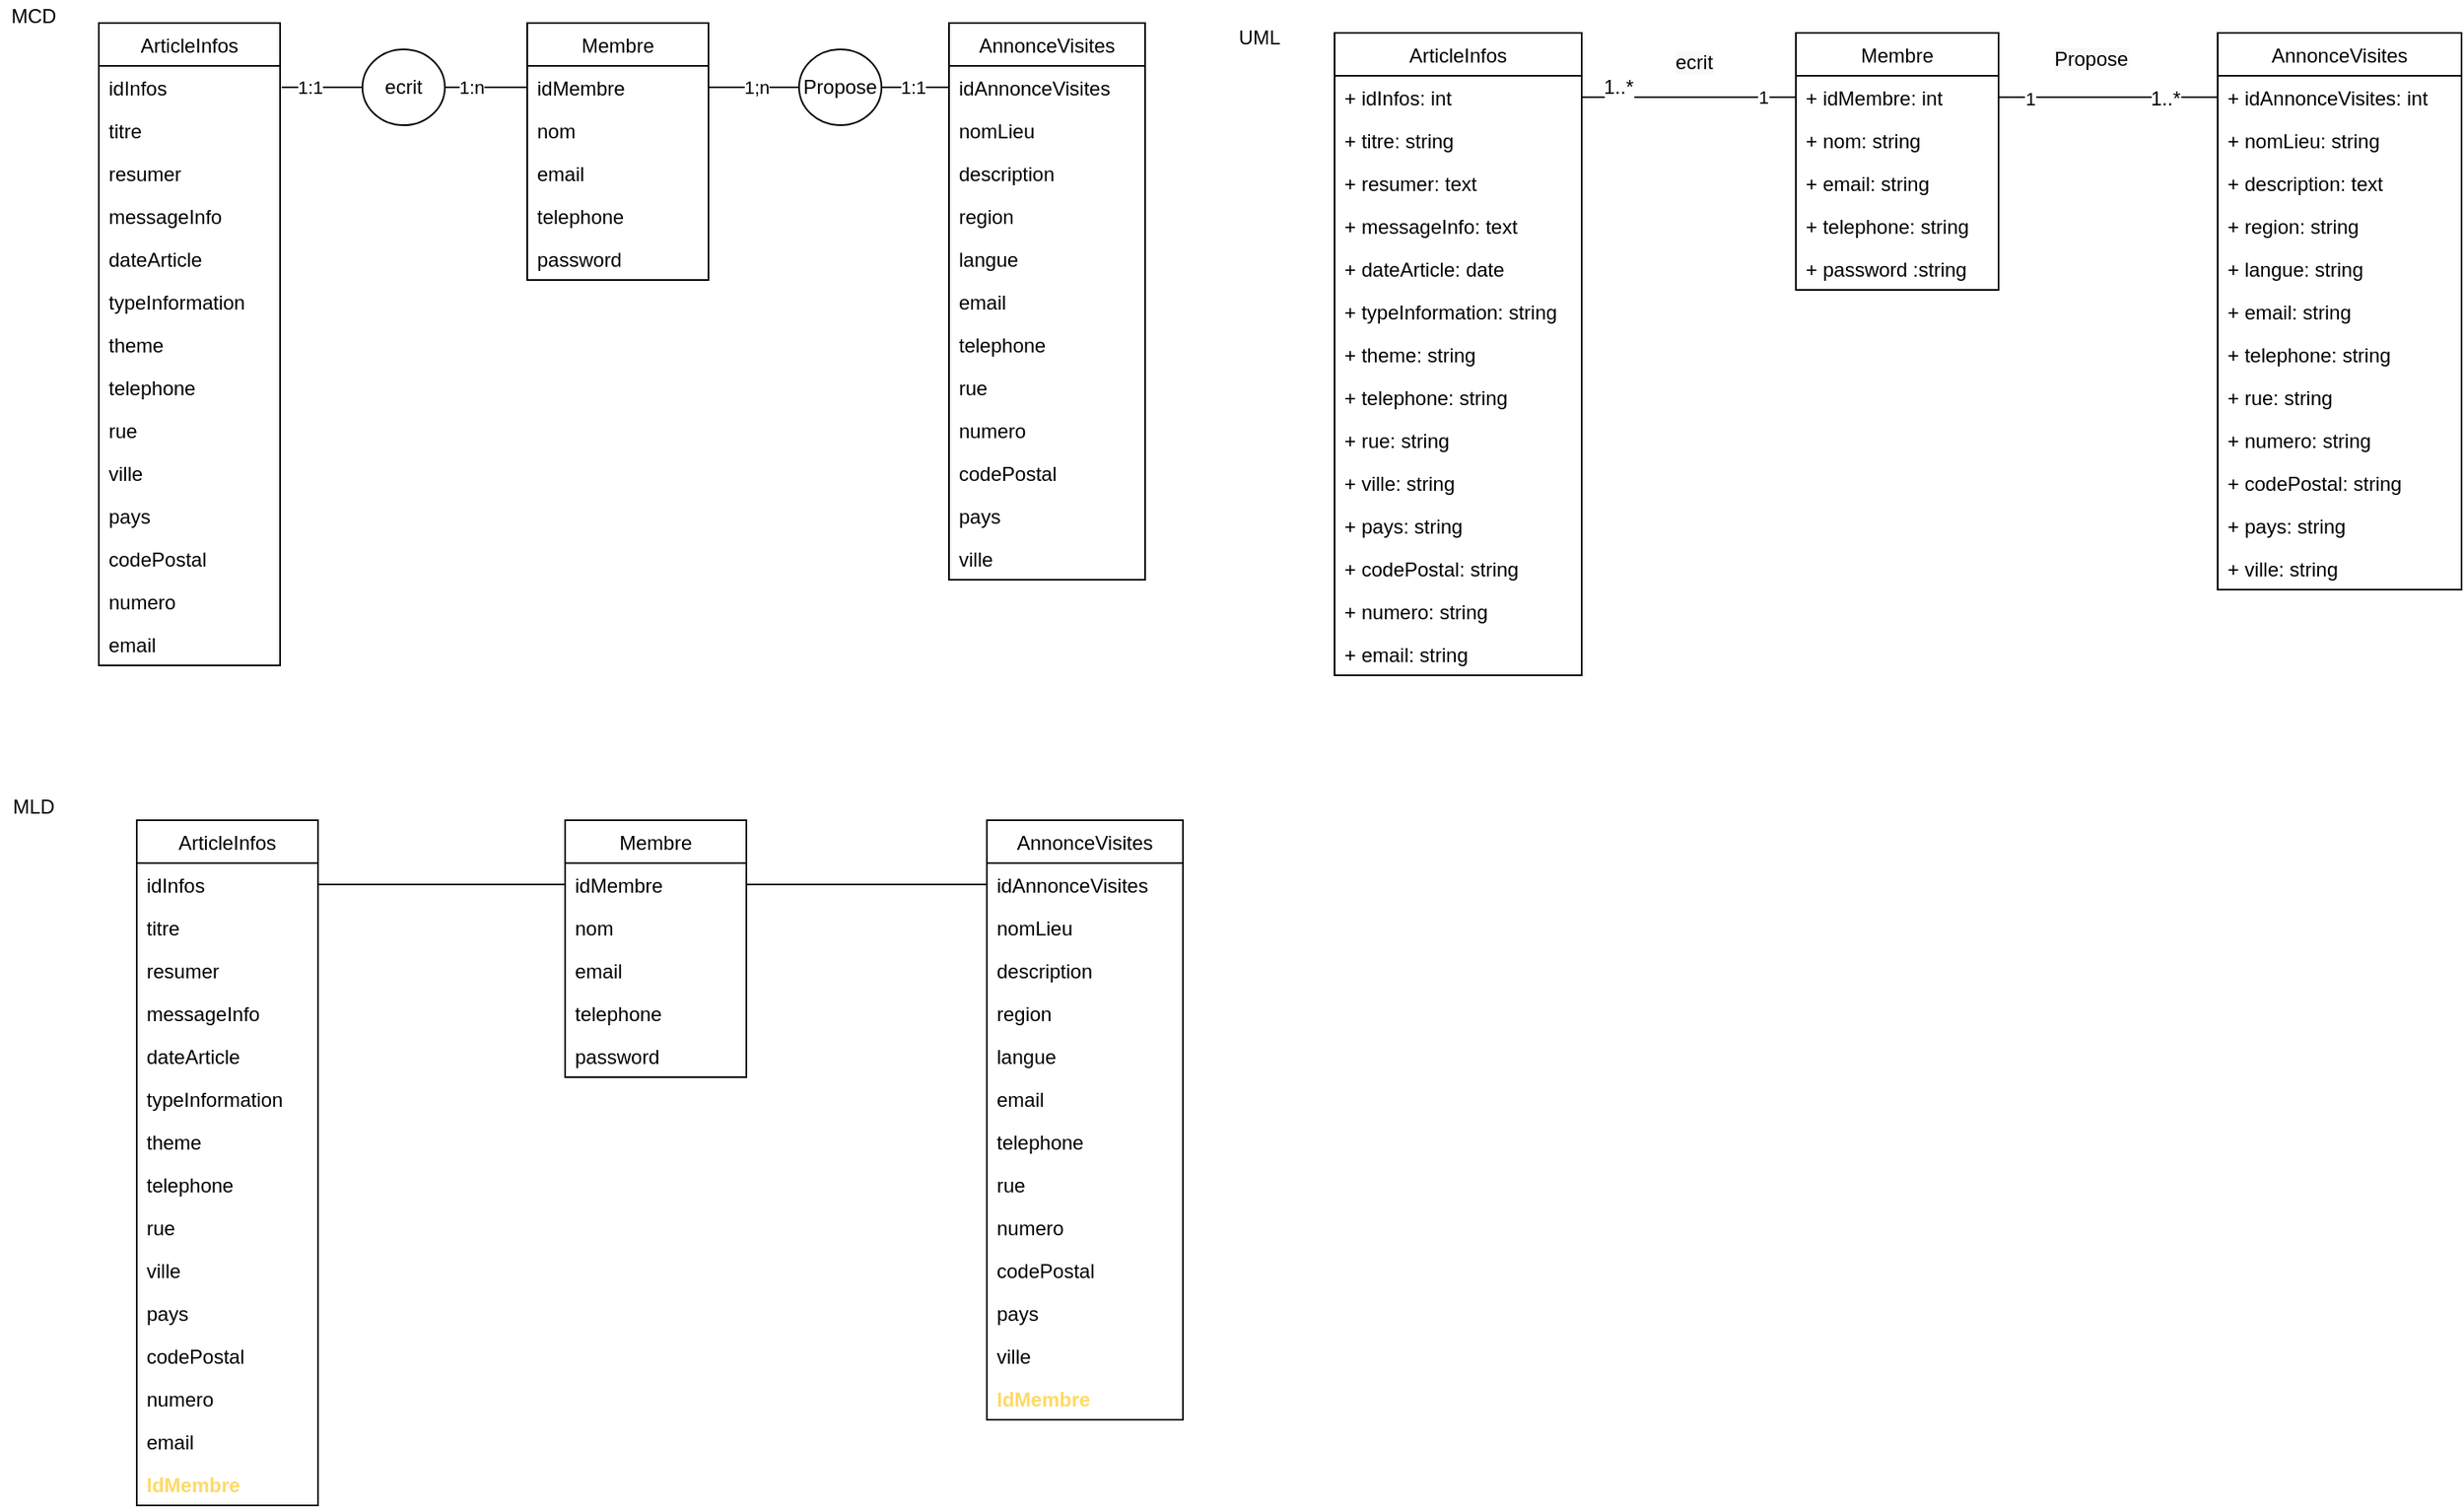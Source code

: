 <mxfile version="14.1.8" type="device"><diagram id="xvcOyk2g-yGnM3AWFc_P" name="Page-1"><mxGraphModel dx="1806" dy="2072" grid="1" gridSize="10" guides="1" tooltips="1" connect="1" arrows="1" fold="1" page="1" pageScale="1" pageWidth="827" pageHeight="1169" math="0" shadow="0"><root><mxCell id="0"/><mxCell id="1" parent="0"/><mxCell id="XRsnQFjQ1CBoP8a9U3UT-1" value="Membre" style="swimlane;fontStyle=0;childLayout=stackLayout;horizontal=1;startSize=26;fillColor=none;horizontalStack=0;resizeParent=1;resizeParentMax=0;resizeLast=0;collapsible=1;marginBottom=0;" parent="1" vertex="1"><mxGeometry x="820" y="-596" width="110" height="156" as="geometry"/></mxCell><mxCell id="XRsnQFjQ1CBoP8a9U3UT-2" value="idMembre" style="text;strokeColor=none;fillColor=none;align=left;verticalAlign=top;spacingLeft=4;spacingRight=4;overflow=hidden;rotatable=0;points=[[0,0.5],[1,0.5]];portConstraint=eastwest;" parent="XRsnQFjQ1CBoP8a9U3UT-1" vertex="1"><mxGeometry y="26" width="110" height="26" as="geometry"/></mxCell><mxCell id="XRsnQFjQ1CBoP8a9U3UT-3" value="nom" style="text;strokeColor=none;fillColor=none;align=left;verticalAlign=top;spacingLeft=4;spacingRight=4;overflow=hidden;rotatable=0;points=[[0,0.5],[1,0.5]];portConstraint=eastwest;" parent="XRsnQFjQ1CBoP8a9U3UT-1" vertex="1"><mxGeometry y="52" width="110" height="26" as="geometry"/></mxCell><mxCell id="XRsnQFjQ1CBoP8a9U3UT-4" value="email" style="text;strokeColor=none;fillColor=none;align=left;verticalAlign=top;spacingLeft=4;spacingRight=4;overflow=hidden;rotatable=0;points=[[0,0.5],[1,0.5]];portConstraint=eastwest;" parent="XRsnQFjQ1CBoP8a9U3UT-1" vertex="1"><mxGeometry y="78" width="110" height="26" as="geometry"/></mxCell><mxCell id="XRsnQFjQ1CBoP8a9U3UT-5" value="telephone" style="text;strokeColor=none;fillColor=none;align=left;verticalAlign=top;spacingLeft=4;spacingRight=4;overflow=hidden;rotatable=0;points=[[0,0.5],[1,0.5]];portConstraint=eastwest;" parent="XRsnQFjQ1CBoP8a9U3UT-1" vertex="1"><mxGeometry y="104" width="110" height="26" as="geometry"/></mxCell><mxCell id="xZJoYYwEVvqVAPImnxT9-1" value="password" style="text;strokeColor=none;fillColor=none;align=left;verticalAlign=top;spacingLeft=4;spacingRight=4;overflow=hidden;rotatable=0;points=[[0,0.5],[1,0.5]];portConstraint=eastwest;" vertex="1" parent="XRsnQFjQ1CBoP8a9U3UT-1"><mxGeometry y="130" width="110" height="26" as="geometry"/></mxCell><mxCell id="XRsnQFjQ1CBoP8a9U3UT-6" value="ArticleInfos" style="swimlane;fontStyle=0;childLayout=stackLayout;horizontal=1;startSize=26;fillColor=none;horizontalStack=0;resizeParent=1;resizeParentMax=0;resizeLast=0;collapsible=1;marginBottom=0;" parent="1" vertex="1"><mxGeometry x="560" y="-596" width="110" height="390" as="geometry"/></mxCell><mxCell id="XRsnQFjQ1CBoP8a9U3UT-7" value="idInfos" style="text;strokeColor=none;fillColor=none;align=left;verticalAlign=top;spacingLeft=4;spacingRight=4;overflow=hidden;rotatable=0;points=[[0,0.5],[1,0.5]];portConstraint=eastwest;" parent="XRsnQFjQ1CBoP8a9U3UT-6" vertex="1"><mxGeometry y="26" width="110" height="26" as="geometry"/></mxCell><mxCell id="XRsnQFjQ1CBoP8a9U3UT-8" value="titre" style="text;strokeColor=none;fillColor=none;align=left;verticalAlign=top;spacingLeft=4;spacingRight=4;overflow=hidden;rotatable=0;points=[[0,0.5],[1,0.5]];portConstraint=eastwest;" parent="XRsnQFjQ1CBoP8a9U3UT-6" vertex="1"><mxGeometry y="52" width="110" height="26" as="geometry"/></mxCell><mxCell id="XRsnQFjQ1CBoP8a9U3UT-9" value="resumer" style="text;strokeColor=none;fillColor=none;align=left;verticalAlign=top;spacingLeft=4;spacingRight=4;overflow=hidden;rotatable=0;points=[[0,0.5],[1,0.5]];portConstraint=eastwest;" parent="XRsnQFjQ1CBoP8a9U3UT-6" vertex="1"><mxGeometry y="78" width="110" height="26" as="geometry"/></mxCell><mxCell id="XRsnQFjQ1CBoP8a9U3UT-10" value="messageInfo" style="text;strokeColor=none;fillColor=none;align=left;verticalAlign=top;spacingLeft=4;spacingRight=4;overflow=hidden;rotatable=0;points=[[0,0.5],[1,0.5]];portConstraint=eastwest;" parent="XRsnQFjQ1CBoP8a9U3UT-6" vertex="1"><mxGeometry y="104" width="110" height="26" as="geometry"/></mxCell><mxCell id="XRsnQFjQ1CBoP8a9U3UT-11" value="dateArticle" style="text;strokeColor=none;fillColor=none;align=left;verticalAlign=top;spacingLeft=4;spacingRight=4;overflow=hidden;rotatable=0;points=[[0,0.5],[1,0.5]];portConstraint=eastwest;" parent="XRsnQFjQ1CBoP8a9U3UT-6" vertex="1"><mxGeometry y="130" width="110" height="26" as="geometry"/></mxCell><mxCell id="XRsnQFjQ1CBoP8a9U3UT-12" value="typeInformation" style="text;strokeColor=none;fillColor=none;align=left;verticalAlign=top;spacingLeft=4;spacingRight=4;overflow=hidden;rotatable=0;points=[[0,0.5],[1,0.5]];portConstraint=eastwest;" parent="XRsnQFjQ1CBoP8a9U3UT-6" vertex="1"><mxGeometry y="156" width="110" height="26" as="geometry"/></mxCell><mxCell id="XRsnQFjQ1CBoP8a9U3UT-13" value="theme&#10;" style="text;strokeColor=none;fillColor=none;align=left;verticalAlign=top;spacingLeft=4;spacingRight=4;overflow=hidden;rotatable=0;points=[[0,0.5],[1,0.5]];portConstraint=eastwest;" parent="XRsnQFjQ1CBoP8a9U3UT-6" vertex="1"><mxGeometry y="182" width="110" height="26" as="geometry"/></mxCell><mxCell id="XRsnQFjQ1CBoP8a9U3UT-14" value="telephone" style="text;strokeColor=none;fillColor=none;align=left;verticalAlign=top;spacingLeft=4;spacingRight=4;overflow=hidden;rotatable=0;points=[[0,0.5],[1,0.5]];portConstraint=eastwest;" parent="XRsnQFjQ1CBoP8a9U3UT-6" vertex="1"><mxGeometry y="208" width="110" height="26" as="geometry"/></mxCell><mxCell id="XRsnQFjQ1CBoP8a9U3UT-15" value="rue" style="text;strokeColor=none;fillColor=none;align=left;verticalAlign=top;spacingLeft=4;spacingRight=4;overflow=hidden;rotatable=0;points=[[0,0.5],[1,0.5]];portConstraint=eastwest;" parent="XRsnQFjQ1CBoP8a9U3UT-6" vertex="1"><mxGeometry y="234" width="110" height="26" as="geometry"/></mxCell><mxCell id="XRsnQFjQ1CBoP8a9U3UT-16" value="ville" style="text;strokeColor=none;fillColor=none;align=left;verticalAlign=top;spacingLeft=4;spacingRight=4;overflow=hidden;rotatable=0;points=[[0,0.5],[1,0.5]];portConstraint=eastwest;" parent="XRsnQFjQ1CBoP8a9U3UT-6" vertex="1"><mxGeometry y="260" width="110" height="26" as="geometry"/></mxCell><mxCell id="XRsnQFjQ1CBoP8a9U3UT-17" value="pays" style="text;strokeColor=none;fillColor=none;align=left;verticalAlign=top;spacingLeft=4;spacingRight=4;overflow=hidden;rotatable=0;points=[[0,0.5],[1,0.5]];portConstraint=eastwest;" parent="XRsnQFjQ1CBoP8a9U3UT-6" vertex="1"><mxGeometry y="286" width="110" height="26" as="geometry"/></mxCell><mxCell id="XRsnQFjQ1CBoP8a9U3UT-18" value="codePostal" style="text;strokeColor=none;fillColor=none;align=left;verticalAlign=top;spacingLeft=4;spacingRight=4;overflow=hidden;rotatable=0;points=[[0,0.5],[1,0.5]];portConstraint=eastwest;" parent="XRsnQFjQ1CBoP8a9U3UT-6" vertex="1"><mxGeometry y="312" width="110" height="26" as="geometry"/></mxCell><mxCell id="XRsnQFjQ1CBoP8a9U3UT-19" value="numero" style="text;strokeColor=none;fillColor=none;align=left;verticalAlign=top;spacingLeft=4;spacingRight=4;overflow=hidden;rotatable=0;points=[[0,0.5],[1,0.5]];portConstraint=eastwest;" parent="XRsnQFjQ1CBoP8a9U3UT-6" vertex="1"><mxGeometry y="338" width="110" height="26" as="geometry"/></mxCell><mxCell id="XRsnQFjQ1CBoP8a9U3UT-20" value="email" style="text;strokeColor=none;fillColor=none;align=left;verticalAlign=top;spacingLeft=4;spacingRight=4;overflow=hidden;rotatable=0;points=[[0,0.5],[1,0.5]];portConstraint=eastwest;" parent="XRsnQFjQ1CBoP8a9U3UT-6" vertex="1"><mxGeometry y="364" width="110" height="26" as="geometry"/></mxCell><mxCell id="XRsnQFjQ1CBoP8a9U3UT-21" style="edgeStyle=orthogonalEdgeStyle;rounded=0;orthogonalLoop=1;jettySize=auto;html=1;exitX=0;exitY=0.5;exitDx=0;exitDy=0;endArrow=none;endFill=0;" parent="1" edge="1"><mxGeometry relative="1" as="geometry"><mxPoint x="721.0" y="-557" as="sourcePoint"/><mxPoint x="671" y="-557" as="targetPoint"/></mxGeometry></mxCell><mxCell id="XRsnQFjQ1CBoP8a9U3UT-22" value="1:1" style="edgeLabel;html=1;align=center;verticalAlign=middle;resizable=0;points=[];" parent="XRsnQFjQ1CBoP8a9U3UT-21" vertex="1" connectable="0"><mxGeometry x="0.32" relative="1" as="geometry"><mxPoint as="offset"/></mxGeometry></mxCell><mxCell id="XRsnQFjQ1CBoP8a9U3UT-23" value="ecrit" style="ellipse;whiteSpace=wrap;html=1;" parent="1" vertex="1"><mxGeometry x="720" y="-580" width="50" height="46" as="geometry"/></mxCell><mxCell id="XRsnQFjQ1CBoP8a9U3UT-24" style="edgeStyle=orthogonalEdgeStyle;rounded=0;orthogonalLoop=1;jettySize=auto;html=1;entryX=1;entryY=0.5;entryDx=0;entryDy=0;endArrow=none;endFill=0;" parent="1" source="XRsnQFjQ1CBoP8a9U3UT-2" target="XRsnQFjQ1CBoP8a9U3UT-23" edge="1"><mxGeometry relative="1" as="geometry"/></mxCell><mxCell id="XRsnQFjQ1CBoP8a9U3UT-25" value="1:n" style="edgeLabel;html=1;align=center;verticalAlign=middle;resizable=0;points=[];" parent="XRsnQFjQ1CBoP8a9U3UT-24" vertex="1" connectable="0"><mxGeometry x="-0.362" relative="1" as="geometry"><mxPoint x="-18" as="offset"/></mxGeometry></mxCell><mxCell id="XRsnQFjQ1CBoP8a9U3UT-26" value="AnnonceVisites" style="swimlane;fontStyle=0;childLayout=stackLayout;horizontal=1;startSize=26;fillColor=none;horizontalStack=0;resizeParent=1;resizeParentMax=0;resizeLast=0;collapsible=1;marginBottom=0;" parent="1" vertex="1"><mxGeometry x="1076" y="-596" width="119" height="338" as="geometry"/></mxCell><mxCell id="XRsnQFjQ1CBoP8a9U3UT-27" value="idAnnonceVisites" style="text;strokeColor=none;fillColor=none;align=left;verticalAlign=top;spacingLeft=4;spacingRight=4;overflow=hidden;rotatable=0;points=[[0,0.5],[1,0.5]];portConstraint=eastwest;" parent="XRsnQFjQ1CBoP8a9U3UT-26" vertex="1"><mxGeometry y="26" width="119" height="26" as="geometry"/></mxCell><mxCell id="XRsnQFjQ1CBoP8a9U3UT-28" value="nomLieu" style="text;strokeColor=none;fillColor=none;align=left;verticalAlign=top;spacingLeft=4;spacingRight=4;overflow=hidden;rotatable=0;points=[[0,0.5],[1,0.5]];portConstraint=eastwest;" parent="XRsnQFjQ1CBoP8a9U3UT-26" vertex="1"><mxGeometry y="52" width="119" height="26" as="geometry"/></mxCell><mxCell id="XRsnQFjQ1CBoP8a9U3UT-122" value="description" style="text;strokeColor=none;fillColor=none;align=left;verticalAlign=top;spacingLeft=4;spacingRight=4;overflow=hidden;rotatable=0;points=[[0,0.5],[1,0.5]];portConstraint=eastwest;" parent="XRsnQFjQ1CBoP8a9U3UT-26" vertex="1"><mxGeometry y="78" width="119" height="26" as="geometry"/></mxCell><mxCell id="XRsnQFjQ1CBoP8a9U3UT-29" value="region" style="text;strokeColor=none;fillColor=none;align=left;verticalAlign=top;spacingLeft=4;spacingRight=4;overflow=hidden;rotatable=0;points=[[0,0.5],[1,0.5]];portConstraint=eastwest;" parent="XRsnQFjQ1CBoP8a9U3UT-26" vertex="1"><mxGeometry y="104" width="119" height="26" as="geometry"/></mxCell><mxCell id="XRsnQFjQ1CBoP8a9U3UT-30" value="langue" style="text;strokeColor=none;fillColor=none;align=left;verticalAlign=top;spacingLeft=4;spacingRight=4;overflow=hidden;rotatable=0;points=[[0,0.5],[1,0.5]];portConstraint=eastwest;" parent="XRsnQFjQ1CBoP8a9U3UT-26" vertex="1"><mxGeometry y="130" width="119" height="26" as="geometry"/></mxCell><mxCell id="XRsnQFjQ1CBoP8a9U3UT-31" value="email" style="text;strokeColor=none;fillColor=none;align=left;verticalAlign=top;spacingLeft=4;spacingRight=4;overflow=hidden;rotatable=0;points=[[0,0.5],[1,0.5]];portConstraint=eastwest;" parent="XRsnQFjQ1CBoP8a9U3UT-26" vertex="1"><mxGeometry y="156" width="119" height="26" as="geometry"/></mxCell><mxCell id="XRsnQFjQ1CBoP8a9U3UT-32" value="telephone" style="text;strokeColor=none;fillColor=none;align=left;verticalAlign=top;spacingLeft=4;spacingRight=4;overflow=hidden;rotatable=0;points=[[0,0.5],[1,0.5]];portConstraint=eastwest;" parent="XRsnQFjQ1CBoP8a9U3UT-26" vertex="1"><mxGeometry y="182" width="119" height="26" as="geometry"/></mxCell><mxCell id="XRsnQFjQ1CBoP8a9U3UT-33" value="rue" style="text;strokeColor=none;fillColor=none;align=left;verticalAlign=top;spacingLeft=4;spacingRight=4;overflow=hidden;rotatable=0;points=[[0,0.5],[1,0.5]];portConstraint=eastwest;" parent="XRsnQFjQ1CBoP8a9U3UT-26" vertex="1"><mxGeometry y="208" width="119" height="26" as="geometry"/></mxCell><mxCell id="XRsnQFjQ1CBoP8a9U3UT-34" value="numero" style="text;strokeColor=none;fillColor=none;align=left;verticalAlign=top;spacingLeft=4;spacingRight=4;overflow=hidden;rotatable=0;points=[[0,0.5],[1,0.5]];portConstraint=eastwest;" parent="XRsnQFjQ1CBoP8a9U3UT-26" vertex="1"><mxGeometry y="234" width="119" height="26" as="geometry"/></mxCell><mxCell id="XRsnQFjQ1CBoP8a9U3UT-35" value="codePostal" style="text;strokeColor=none;fillColor=none;align=left;verticalAlign=top;spacingLeft=4;spacingRight=4;overflow=hidden;rotatable=0;points=[[0,0.5],[1,0.5]];portConstraint=eastwest;" parent="XRsnQFjQ1CBoP8a9U3UT-26" vertex="1"><mxGeometry y="260" width="119" height="26" as="geometry"/></mxCell><mxCell id="XRsnQFjQ1CBoP8a9U3UT-36" value="pays" style="text;strokeColor=none;fillColor=none;align=left;verticalAlign=top;spacingLeft=4;spacingRight=4;overflow=hidden;rotatable=0;points=[[0,0.5],[1,0.5]];portConstraint=eastwest;" parent="XRsnQFjQ1CBoP8a9U3UT-26" vertex="1"><mxGeometry y="286" width="119" height="26" as="geometry"/></mxCell><mxCell id="XRsnQFjQ1CBoP8a9U3UT-37" value="ville" style="text;strokeColor=none;fillColor=none;align=left;verticalAlign=top;spacingLeft=4;spacingRight=4;overflow=hidden;rotatable=0;points=[[0,0.5],[1,0.5]];portConstraint=eastwest;" parent="XRsnQFjQ1CBoP8a9U3UT-26" vertex="1"><mxGeometry y="312" width="119" height="26" as="geometry"/></mxCell><mxCell id="XRsnQFjQ1CBoP8a9U3UT-38" style="edgeStyle=orthogonalEdgeStyle;rounded=0;orthogonalLoop=1;jettySize=auto;html=1;exitX=1;exitY=0.5;exitDx=0;exitDy=0;endArrow=none;endFill=0;entryX=0;entryY=0.5;entryDx=0;entryDy=0;" parent="1" source="XRsnQFjQ1CBoP8a9U3UT-42" target="XRsnQFjQ1CBoP8a9U3UT-27" edge="1"><mxGeometry relative="1" as="geometry"><mxPoint x="1079.0" y="-557" as="sourcePoint"/><mxPoint x="1143" y="-557" as="targetPoint"/></mxGeometry></mxCell><mxCell id="XRsnQFjQ1CBoP8a9U3UT-39" value="1:1" style="edgeLabel;html=1;align=center;verticalAlign=middle;resizable=0;points=[];" parent="XRsnQFjQ1CBoP8a9U3UT-38" vertex="1" connectable="0"><mxGeometry x="0.32" relative="1" as="geometry"><mxPoint x="-8" as="offset"/></mxGeometry></mxCell><mxCell id="XRsnQFjQ1CBoP8a9U3UT-40" style="edgeStyle=orthogonalEdgeStyle;rounded=0;orthogonalLoop=1;jettySize=auto;html=1;entryX=1;entryY=0.5;entryDx=0;entryDy=0;endArrow=none;endFill=0;" parent="1" source="XRsnQFjQ1CBoP8a9U3UT-42" target="XRsnQFjQ1CBoP8a9U3UT-2" edge="1"><mxGeometry relative="1" as="geometry"/></mxCell><mxCell id="XRsnQFjQ1CBoP8a9U3UT-41" value="1;n" style="edgeLabel;html=1;align=center;verticalAlign=middle;resizable=0;points=[];" parent="XRsnQFjQ1CBoP8a9U3UT-40" vertex="1" connectable="0"><mxGeometry x="0.616" relative="1" as="geometry"><mxPoint x="18" as="offset"/></mxGeometry></mxCell><mxCell id="XRsnQFjQ1CBoP8a9U3UT-42" value="Propose" style="ellipse;whiteSpace=wrap;html=1;" parent="1" vertex="1"><mxGeometry x="985" y="-580" width="50" height="46" as="geometry"/></mxCell><mxCell id="XRsnQFjQ1CBoP8a9U3UT-43" value="MCD" style="text;html=1;align=center;verticalAlign=middle;resizable=0;points=[];autosize=1;" parent="1" vertex="1"><mxGeometry x="500" y="-610" width="40" height="20" as="geometry"/></mxCell><mxCell id="XRsnQFjQ1CBoP8a9U3UT-44" value="MLD" style="text;html=1;align=center;verticalAlign=middle;resizable=0;points=[];autosize=1;" parent="1" vertex="1"><mxGeometry x="500" y="-130" width="40" height="20" as="geometry"/></mxCell><mxCell id="XRsnQFjQ1CBoP8a9U3UT-45" value="UML" style="text;html=1;align=center;verticalAlign=middle;resizable=0;points=[];autosize=1;" parent="1" vertex="1"><mxGeometry x="1244" y="-597" width="40" height="20" as="geometry"/></mxCell><mxCell id="XRsnQFjQ1CBoP8a9U3UT-46" value="Membre" style="swimlane;fontStyle=0;childLayout=stackLayout;horizontal=1;startSize=26;fillColor=none;horizontalStack=0;resizeParent=1;resizeParentMax=0;resizeLast=0;collapsible=1;marginBottom=0;" parent="1" vertex="1"><mxGeometry x="1590" y="-590" width="123" height="156" as="geometry"/></mxCell><mxCell id="XRsnQFjQ1CBoP8a9U3UT-47" value="+ idMembre: int" style="text;strokeColor=none;fillColor=none;align=left;verticalAlign=top;spacingLeft=4;spacingRight=4;overflow=hidden;rotatable=0;points=[[0,0.5],[1,0.5]];portConstraint=eastwest;" parent="XRsnQFjQ1CBoP8a9U3UT-46" vertex="1"><mxGeometry y="26" width="123" height="26" as="geometry"/></mxCell><mxCell id="XRsnQFjQ1CBoP8a9U3UT-48" value="+ nom: string" style="text;strokeColor=none;fillColor=none;align=left;verticalAlign=top;spacingLeft=4;spacingRight=4;overflow=hidden;rotatable=0;points=[[0,0.5],[1,0.5]];portConstraint=eastwest;" parent="XRsnQFjQ1CBoP8a9U3UT-46" vertex="1"><mxGeometry y="52" width="123" height="26" as="geometry"/></mxCell><mxCell id="XRsnQFjQ1CBoP8a9U3UT-49" value="+ email: string" style="text;strokeColor=none;fillColor=none;align=left;verticalAlign=top;spacingLeft=4;spacingRight=4;overflow=hidden;rotatable=0;points=[[0,0.5],[1,0.5]];portConstraint=eastwest;" parent="XRsnQFjQ1CBoP8a9U3UT-46" vertex="1"><mxGeometry y="78" width="123" height="26" as="geometry"/></mxCell><mxCell id="XRsnQFjQ1CBoP8a9U3UT-50" value="+ telephone: string&#10;" style="text;strokeColor=none;fillColor=none;align=left;verticalAlign=top;spacingLeft=4;spacingRight=4;overflow=hidden;rotatable=0;points=[[0,0.5],[1,0.5]];portConstraint=eastwest;" parent="XRsnQFjQ1CBoP8a9U3UT-46" vertex="1"><mxGeometry y="104" width="123" height="26" as="geometry"/></mxCell><mxCell id="xZJoYYwEVvqVAPImnxT9-3" value="+ password :string" style="text;strokeColor=none;fillColor=none;align=left;verticalAlign=top;spacingLeft=4;spacingRight=4;overflow=hidden;rotatable=0;points=[[0,0.5],[1,0.5]];portConstraint=eastwest;" vertex="1" parent="XRsnQFjQ1CBoP8a9U3UT-46"><mxGeometry y="130" width="123" height="26" as="geometry"/></mxCell><mxCell id="XRsnQFjQ1CBoP8a9U3UT-51" style="edgeStyle=orthogonalEdgeStyle;rounded=0;orthogonalLoop=1;jettySize=auto;html=1;exitX=0;exitY=0.5;exitDx=0;exitDy=0;endArrow=none;endFill=0;entryX=1;entryY=0.5;entryDx=0;entryDy=0;" parent="1" source="XRsnQFjQ1CBoP8a9U3UT-47" target="XRsnQFjQ1CBoP8a9U3UT-72" edge="1"><mxGeometry relative="1" as="geometry"><mxPoint x="1491.0" y="-551" as="sourcePoint"/><mxPoint x="1441" y="-551" as="targetPoint"/></mxGeometry></mxCell><mxCell id="XRsnQFjQ1CBoP8a9U3UT-52" value="AnnonceVisites" style="swimlane;fontStyle=0;childLayout=stackLayout;horizontal=1;startSize=26;fillColor=none;horizontalStack=0;resizeParent=1;resizeParentMax=0;resizeLast=0;collapsible=1;marginBottom=0;" parent="1" vertex="1"><mxGeometry x="1846" y="-590" width="148" height="338" as="geometry"/></mxCell><mxCell id="XRsnQFjQ1CBoP8a9U3UT-53" value="+ idAnnonceVisites: int" style="text;strokeColor=none;fillColor=none;align=left;verticalAlign=top;spacingLeft=4;spacingRight=4;overflow=hidden;rotatable=0;points=[[0,0.5],[1,0.5]];portConstraint=eastwest;" parent="XRsnQFjQ1CBoP8a9U3UT-52" vertex="1"><mxGeometry y="26" width="148" height="26" as="geometry"/></mxCell><mxCell id="XRsnQFjQ1CBoP8a9U3UT-54" value="+ nomLieu: string" style="text;strokeColor=none;fillColor=none;align=left;verticalAlign=top;spacingLeft=4;spacingRight=4;overflow=hidden;rotatable=0;points=[[0,0.5],[1,0.5]];portConstraint=eastwest;" parent="XRsnQFjQ1CBoP8a9U3UT-52" vertex="1"><mxGeometry y="52" width="148" height="26" as="geometry"/></mxCell><mxCell id="XRsnQFjQ1CBoP8a9U3UT-124" value="+ description: text" style="text;strokeColor=none;fillColor=none;align=left;verticalAlign=top;spacingLeft=4;spacingRight=4;overflow=hidden;rotatable=0;points=[[0,0.5],[1,0.5]];portConstraint=eastwest;" parent="XRsnQFjQ1CBoP8a9U3UT-52" vertex="1"><mxGeometry y="78" width="148" height="26" as="geometry"/></mxCell><mxCell id="XRsnQFjQ1CBoP8a9U3UT-55" value="+ region: string" style="text;strokeColor=none;fillColor=none;align=left;verticalAlign=top;spacingLeft=4;spacingRight=4;overflow=hidden;rotatable=0;points=[[0,0.5],[1,0.5]];portConstraint=eastwest;" parent="XRsnQFjQ1CBoP8a9U3UT-52" vertex="1"><mxGeometry y="104" width="148" height="26" as="geometry"/></mxCell><mxCell id="XRsnQFjQ1CBoP8a9U3UT-56" value="+ langue: string" style="text;strokeColor=none;fillColor=none;align=left;verticalAlign=top;spacingLeft=4;spacingRight=4;overflow=hidden;rotatable=0;points=[[0,0.5],[1,0.5]];portConstraint=eastwest;" parent="XRsnQFjQ1CBoP8a9U3UT-52" vertex="1"><mxGeometry y="130" width="148" height="26" as="geometry"/></mxCell><mxCell id="XRsnQFjQ1CBoP8a9U3UT-57" value="+ email: string" style="text;strokeColor=none;fillColor=none;align=left;verticalAlign=top;spacingLeft=4;spacingRight=4;overflow=hidden;rotatable=0;points=[[0,0.5],[1,0.5]];portConstraint=eastwest;" parent="XRsnQFjQ1CBoP8a9U3UT-52" vertex="1"><mxGeometry y="156" width="148" height="26" as="geometry"/></mxCell><mxCell id="XRsnQFjQ1CBoP8a9U3UT-58" value="+ telephone: string" style="text;strokeColor=none;fillColor=none;align=left;verticalAlign=top;spacingLeft=4;spacingRight=4;overflow=hidden;rotatable=0;points=[[0,0.5],[1,0.5]];portConstraint=eastwest;" parent="XRsnQFjQ1CBoP8a9U3UT-52" vertex="1"><mxGeometry y="182" width="148" height="26" as="geometry"/></mxCell><mxCell id="XRsnQFjQ1CBoP8a9U3UT-59" value="+ rue: string" style="text;strokeColor=none;fillColor=none;align=left;verticalAlign=top;spacingLeft=4;spacingRight=4;overflow=hidden;rotatable=0;points=[[0,0.5],[1,0.5]];portConstraint=eastwest;" parent="XRsnQFjQ1CBoP8a9U3UT-52" vertex="1"><mxGeometry y="208" width="148" height="26" as="geometry"/></mxCell><mxCell id="XRsnQFjQ1CBoP8a9U3UT-60" value="+ numero: string" style="text;strokeColor=none;fillColor=none;align=left;verticalAlign=top;spacingLeft=4;spacingRight=4;overflow=hidden;rotatable=0;points=[[0,0.5],[1,0.5]];portConstraint=eastwest;" parent="XRsnQFjQ1CBoP8a9U3UT-52" vertex="1"><mxGeometry y="234" width="148" height="26" as="geometry"/></mxCell><mxCell id="XRsnQFjQ1CBoP8a9U3UT-61" value="+ codePostal: string" style="text;strokeColor=none;fillColor=none;align=left;verticalAlign=top;spacingLeft=4;spacingRight=4;overflow=hidden;rotatable=0;points=[[0,0.5],[1,0.5]];portConstraint=eastwest;" parent="XRsnQFjQ1CBoP8a9U3UT-52" vertex="1"><mxGeometry y="260" width="148" height="26" as="geometry"/></mxCell><mxCell id="XRsnQFjQ1CBoP8a9U3UT-62" value="+ pays: string" style="text;strokeColor=none;fillColor=none;align=left;verticalAlign=top;spacingLeft=4;spacingRight=4;overflow=hidden;rotatable=0;points=[[0,0.5],[1,0.5]];portConstraint=eastwest;" parent="XRsnQFjQ1CBoP8a9U3UT-52" vertex="1"><mxGeometry y="286" width="148" height="26" as="geometry"/></mxCell><mxCell id="XRsnQFjQ1CBoP8a9U3UT-63" value="+ ville: string" style="text;strokeColor=none;fillColor=none;align=left;verticalAlign=top;spacingLeft=4;spacingRight=4;overflow=hidden;rotatable=0;points=[[0,0.5],[1,0.5]];portConstraint=eastwest;" parent="XRsnQFjQ1CBoP8a9U3UT-52" vertex="1"><mxGeometry y="312" width="148" height="26" as="geometry"/></mxCell><mxCell id="XRsnQFjQ1CBoP8a9U3UT-64" value="&lt;span style=&quot;font-size: 12px&quot;&gt;1..*&lt;/span&gt;" style="edgeLabel;html=1;align=center;verticalAlign=middle;resizable=0;points=[];" parent="1" vertex="1" connectable="0"><mxGeometry x="1461.998" y="-551" as="geometry"><mxPoint x="20" y="-6" as="offset"/></mxGeometry></mxCell><mxCell id="XRsnQFjQ1CBoP8a9U3UT-65" value="1" style="edgeLabel;html=1;align=center;verticalAlign=middle;resizable=0;points=[];" parent="1" vertex="1" connectable="0"><mxGeometry x="1570.001" y="-551" as="geometry"/></mxCell><mxCell id="XRsnQFjQ1CBoP8a9U3UT-66" value="&lt;span style=&quot;color: rgb(0, 0, 0); font-family: helvetica; font-size: 12px; font-style: normal; font-weight: 400; letter-spacing: normal; text-align: center; text-indent: 0px; text-transform: none; word-spacing: 0px; background-color: rgb(248, 249, 250); display: inline; float: none;&quot;&gt;ecrit&lt;/span&gt;" style="text;whiteSpace=wrap;html=1;" parent="1" vertex="1"><mxGeometry x="1515" y="-586" width="30" height="30" as="geometry"/></mxCell><mxCell id="XRsnQFjQ1CBoP8a9U3UT-67" style="edgeStyle=orthogonalEdgeStyle;rounded=0;orthogonalLoop=1;jettySize=auto;html=1;exitX=1;exitY=0.5;exitDx=0;exitDy=0;entryX=0;entryY=0.5;entryDx=0;entryDy=0;endArrow=none;endFill=0;" parent="1" source="XRsnQFjQ1CBoP8a9U3UT-47" target="XRsnQFjQ1CBoP8a9U3UT-53" edge="1"><mxGeometry relative="1" as="geometry"><mxPoint x="1720" y="-544" as="sourcePoint"/><mxPoint x="1818" y="-544" as="targetPoint"/></mxGeometry></mxCell><mxCell id="XRsnQFjQ1CBoP8a9U3UT-68" value="1" style="edgeLabel;html=1;align=center;verticalAlign=middle;resizable=0;points=[];" parent="XRsnQFjQ1CBoP8a9U3UT-67" vertex="1" connectable="0"><mxGeometry x="-0.721" y="-1" relative="1" as="geometry"><mxPoint as="offset"/></mxGeometry></mxCell><mxCell id="XRsnQFjQ1CBoP8a9U3UT-69" value="&lt;span style=&quot;font-size: 12px&quot;&gt;1..*&lt;/span&gt;" style="edgeLabel;html=1;align=center;verticalAlign=middle;resizable=0;points=[];" parent="XRsnQFjQ1CBoP8a9U3UT-67" vertex="1" connectable="0"><mxGeometry x="0.789" y="-1" relative="1" as="geometry"><mxPoint x="-18" as="offset"/></mxGeometry></mxCell><mxCell id="XRsnQFjQ1CBoP8a9U3UT-70" value="&lt;span style=&quot;color: rgb(0, 0, 0); font-family: helvetica; font-size: 12px; font-style: normal; font-weight: 400; letter-spacing: normal; text-align: center; text-indent: 0px; text-transform: none; word-spacing: 0px; background-color: rgb(248, 249, 250); display: inline; float: none;&quot;&gt;Propose&lt;/span&gt;" style="text;whiteSpace=wrap;html=1;" parent="1" vertex="1"><mxGeometry x="1744.5" y="-588" width="49" height="30" as="geometry"/></mxCell><mxCell id="XRsnQFjQ1CBoP8a9U3UT-71" value="ArticleInfos" style="swimlane;fontStyle=0;childLayout=stackLayout;horizontal=1;startSize=26;fillColor=none;horizontalStack=0;resizeParent=1;resizeParentMax=0;resizeLast=0;collapsible=1;marginBottom=0;" parent="1" vertex="1"><mxGeometry x="1310" y="-590" width="150" height="390" as="geometry"/></mxCell><mxCell id="XRsnQFjQ1CBoP8a9U3UT-72" value="+ idInfos: int" style="text;strokeColor=none;fillColor=none;align=left;verticalAlign=top;spacingLeft=4;spacingRight=4;overflow=hidden;rotatable=0;points=[[0,0.5],[1,0.5]];portConstraint=eastwest;" parent="XRsnQFjQ1CBoP8a9U3UT-71" vertex="1"><mxGeometry y="26" width="150" height="26" as="geometry"/></mxCell><mxCell id="XRsnQFjQ1CBoP8a9U3UT-73" value="+ titre: string" style="text;strokeColor=none;fillColor=none;align=left;verticalAlign=top;spacingLeft=4;spacingRight=4;overflow=hidden;rotatable=0;points=[[0,0.5],[1,0.5]];portConstraint=eastwest;" parent="XRsnQFjQ1CBoP8a9U3UT-71" vertex="1"><mxGeometry y="52" width="150" height="26" as="geometry"/></mxCell><mxCell id="XRsnQFjQ1CBoP8a9U3UT-74" value="+ resumer: text" style="text;strokeColor=none;fillColor=none;align=left;verticalAlign=top;spacingLeft=4;spacingRight=4;overflow=hidden;rotatable=0;points=[[0,0.5],[1,0.5]];portConstraint=eastwest;" parent="XRsnQFjQ1CBoP8a9U3UT-71" vertex="1"><mxGeometry y="78" width="150" height="26" as="geometry"/></mxCell><mxCell id="XRsnQFjQ1CBoP8a9U3UT-75" value="+ messageInfo: text" style="text;strokeColor=none;fillColor=none;align=left;verticalAlign=top;spacingLeft=4;spacingRight=4;overflow=hidden;rotatable=0;points=[[0,0.5],[1,0.5]];portConstraint=eastwest;" parent="XRsnQFjQ1CBoP8a9U3UT-71" vertex="1"><mxGeometry y="104" width="150" height="26" as="geometry"/></mxCell><mxCell id="XRsnQFjQ1CBoP8a9U3UT-76" value="+ dateArticle: date" style="text;strokeColor=none;fillColor=none;align=left;verticalAlign=top;spacingLeft=4;spacingRight=4;overflow=hidden;rotatable=0;points=[[0,0.5],[1,0.5]];portConstraint=eastwest;" parent="XRsnQFjQ1CBoP8a9U3UT-71" vertex="1"><mxGeometry y="130" width="150" height="26" as="geometry"/></mxCell><mxCell id="XRsnQFjQ1CBoP8a9U3UT-77" value="+ typeInformation: string" style="text;strokeColor=none;fillColor=none;align=left;verticalAlign=top;spacingLeft=4;spacingRight=4;overflow=hidden;rotatable=0;points=[[0,0.5],[1,0.5]];portConstraint=eastwest;" parent="XRsnQFjQ1CBoP8a9U3UT-71" vertex="1"><mxGeometry y="156" width="150" height="26" as="geometry"/></mxCell><mxCell id="XRsnQFjQ1CBoP8a9U3UT-78" value="+ theme: string" style="text;strokeColor=none;fillColor=none;align=left;verticalAlign=top;spacingLeft=4;spacingRight=4;overflow=hidden;rotatable=0;points=[[0,0.5],[1,0.5]];portConstraint=eastwest;" parent="XRsnQFjQ1CBoP8a9U3UT-71" vertex="1"><mxGeometry y="182" width="150" height="26" as="geometry"/></mxCell><mxCell id="XRsnQFjQ1CBoP8a9U3UT-79" value="+ telephone: string" style="text;strokeColor=none;fillColor=none;align=left;verticalAlign=top;spacingLeft=4;spacingRight=4;overflow=hidden;rotatable=0;points=[[0,0.5],[1,0.5]];portConstraint=eastwest;" parent="XRsnQFjQ1CBoP8a9U3UT-71" vertex="1"><mxGeometry y="208" width="150" height="26" as="geometry"/></mxCell><mxCell id="XRsnQFjQ1CBoP8a9U3UT-80" value="+ rue: string" style="text;strokeColor=none;fillColor=none;align=left;verticalAlign=top;spacingLeft=4;spacingRight=4;overflow=hidden;rotatable=0;points=[[0,0.5],[1,0.5]];portConstraint=eastwest;" parent="XRsnQFjQ1CBoP8a9U3UT-71" vertex="1"><mxGeometry y="234" width="150" height="26" as="geometry"/></mxCell><mxCell id="XRsnQFjQ1CBoP8a9U3UT-81" value="+ ville: string" style="text;strokeColor=none;fillColor=none;align=left;verticalAlign=top;spacingLeft=4;spacingRight=4;overflow=hidden;rotatable=0;points=[[0,0.5],[1,0.5]];portConstraint=eastwest;" parent="XRsnQFjQ1CBoP8a9U3UT-71" vertex="1"><mxGeometry y="260" width="150" height="26" as="geometry"/></mxCell><mxCell id="XRsnQFjQ1CBoP8a9U3UT-82" value="+ pays: string" style="text;strokeColor=none;fillColor=none;align=left;verticalAlign=top;spacingLeft=4;spacingRight=4;overflow=hidden;rotatable=0;points=[[0,0.5],[1,0.5]];portConstraint=eastwest;" parent="XRsnQFjQ1CBoP8a9U3UT-71" vertex="1"><mxGeometry y="286" width="150" height="26" as="geometry"/></mxCell><mxCell id="XRsnQFjQ1CBoP8a9U3UT-83" value="+ codePostal: string" style="text;strokeColor=none;fillColor=none;align=left;verticalAlign=top;spacingLeft=4;spacingRight=4;overflow=hidden;rotatable=0;points=[[0,0.5],[1,0.5]];portConstraint=eastwest;" parent="XRsnQFjQ1CBoP8a9U3UT-71" vertex="1"><mxGeometry y="312" width="150" height="26" as="geometry"/></mxCell><mxCell id="XRsnQFjQ1CBoP8a9U3UT-84" value="+ numero: string" style="text;strokeColor=none;fillColor=none;align=left;verticalAlign=top;spacingLeft=4;spacingRight=4;overflow=hidden;rotatable=0;points=[[0,0.5],[1,0.5]];portConstraint=eastwest;" parent="XRsnQFjQ1CBoP8a9U3UT-71" vertex="1"><mxGeometry y="338" width="150" height="26" as="geometry"/></mxCell><mxCell id="XRsnQFjQ1CBoP8a9U3UT-85" value="+ email: string" style="text;strokeColor=none;fillColor=none;align=left;verticalAlign=top;spacingLeft=4;spacingRight=4;overflow=hidden;rotatable=0;points=[[0,0.5],[1,0.5]];portConstraint=eastwest;" parent="XRsnQFjQ1CBoP8a9U3UT-71" vertex="1"><mxGeometry y="364" width="150" height="26" as="geometry"/></mxCell><mxCell id="XRsnQFjQ1CBoP8a9U3UT-86" value="Membre" style="swimlane;fontStyle=0;childLayout=stackLayout;horizontal=1;startSize=26;fillColor=none;horizontalStack=0;resizeParent=1;resizeParentMax=0;resizeLast=0;collapsible=1;marginBottom=0;" parent="1" vertex="1"><mxGeometry x="843" y="-112" width="110" height="156" as="geometry"/></mxCell><mxCell id="XRsnQFjQ1CBoP8a9U3UT-87" value="idMembre" style="text;strokeColor=none;fillColor=none;align=left;verticalAlign=top;spacingLeft=4;spacingRight=4;overflow=hidden;rotatable=0;points=[[0,0.5],[1,0.5]];portConstraint=eastwest;" parent="XRsnQFjQ1CBoP8a9U3UT-86" vertex="1"><mxGeometry y="26" width="110" height="26" as="geometry"/></mxCell><mxCell id="XRsnQFjQ1CBoP8a9U3UT-88" value="nom" style="text;strokeColor=none;fillColor=none;align=left;verticalAlign=top;spacingLeft=4;spacingRight=4;overflow=hidden;rotatable=0;points=[[0,0.5],[1,0.5]];portConstraint=eastwest;" parent="XRsnQFjQ1CBoP8a9U3UT-86" vertex="1"><mxGeometry y="52" width="110" height="26" as="geometry"/></mxCell><mxCell id="XRsnQFjQ1CBoP8a9U3UT-89" value="email" style="text;strokeColor=none;fillColor=none;align=left;verticalAlign=top;spacingLeft=4;spacingRight=4;overflow=hidden;rotatable=0;points=[[0,0.5],[1,0.5]];portConstraint=eastwest;" parent="XRsnQFjQ1CBoP8a9U3UT-86" vertex="1"><mxGeometry y="78" width="110" height="26" as="geometry"/></mxCell><mxCell id="XRsnQFjQ1CBoP8a9U3UT-90" value="telephone" style="text;strokeColor=none;fillColor=none;align=left;verticalAlign=top;spacingLeft=4;spacingRight=4;overflow=hidden;rotatable=0;points=[[0,0.5],[1,0.5]];portConstraint=eastwest;" parent="XRsnQFjQ1CBoP8a9U3UT-86" vertex="1"><mxGeometry y="104" width="110" height="26" as="geometry"/></mxCell><mxCell id="xZJoYYwEVvqVAPImnxT9-2" value="password" style="text;strokeColor=none;fillColor=none;align=left;verticalAlign=top;spacingLeft=4;spacingRight=4;overflow=hidden;rotatable=0;points=[[0,0.5],[1,0.5]];portConstraint=eastwest;" vertex="1" parent="XRsnQFjQ1CBoP8a9U3UT-86"><mxGeometry y="130" width="110" height="26" as="geometry"/></mxCell><mxCell id="XRsnQFjQ1CBoP8a9U3UT-91" value="ArticleInfos" style="swimlane;fontStyle=0;childLayout=stackLayout;horizontal=1;startSize=26;fillColor=none;horizontalStack=0;resizeParent=1;resizeParentMax=0;resizeLast=0;collapsible=1;marginBottom=0;" parent="1" vertex="1"><mxGeometry x="583" y="-112" width="110" height="416" as="geometry"/></mxCell><mxCell id="XRsnQFjQ1CBoP8a9U3UT-92" value="idInfos" style="text;strokeColor=none;fillColor=none;align=left;verticalAlign=top;spacingLeft=4;spacingRight=4;overflow=hidden;rotatable=0;points=[[0,0.5],[1,0.5]];portConstraint=eastwest;" parent="XRsnQFjQ1CBoP8a9U3UT-91" vertex="1"><mxGeometry y="26" width="110" height="26" as="geometry"/></mxCell><mxCell id="XRsnQFjQ1CBoP8a9U3UT-93" value="titre" style="text;strokeColor=none;fillColor=none;align=left;verticalAlign=top;spacingLeft=4;spacingRight=4;overflow=hidden;rotatable=0;points=[[0,0.5],[1,0.5]];portConstraint=eastwest;" parent="XRsnQFjQ1CBoP8a9U3UT-91" vertex="1"><mxGeometry y="52" width="110" height="26" as="geometry"/></mxCell><mxCell id="XRsnQFjQ1CBoP8a9U3UT-94" value="resumer" style="text;strokeColor=none;fillColor=none;align=left;verticalAlign=top;spacingLeft=4;spacingRight=4;overflow=hidden;rotatable=0;points=[[0,0.5],[1,0.5]];portConstraint=eastwest;" parent="XRsnQFjQ1CBoP8a9U3UT-91" vertex="1"><mxGeometry y="78" width="110" height="26" as="geometry"/></mxCell><mxCell id="XRsnQFjQ1CBoP8a9U3UT-95" value="messageInfo" style="text;strokeColor=none;fillColor=none;align=left;verticalAlign=top;spacingLeft=4;spacingRight=4;overflow=hidden;rotatable=0;points=[[0,0.5],[1,0.5]];portConstraint=eastwest;" parent="XRsnQFjQ1CBoP8a9U3UT-91" vertex="1"><mxGeometry y="104" width="110" height="26" as="geometry"/></mxCell><mxCell id="XRsnQFjQ1CBoP8a9U3UT-96" value="dateArticle" style="text;strokeColor=none;fillColor=none;align=left;verticalAlign=top;spacingLeft=4;spacingRight=4;overflow=hidden;rotatable=0;points=[[0,0.5],[1,0.5]];portConstraint=eastwest;" parent="XRsnQFjQ1CBoP8a9U3UT-91" vertex="1"><mxGeometry y="130" width="110" height="26" as="geometry"/></mxCell><mxCell id="XRsnQFjQ1CBoP8a9U3UT-97" value="typeInformation" style="text;strokeColor=none;fillColor=none;align=left;verticalAlign=top;spacingLeft=4;spacingRight=4;overflow=hidden;rotatable=0;points=[[0,0.5],[1,0.5]];portConstraint=eastwest;" parent="XRsnQFjQ1CBoP8a9U3UT-91" vertex="1"><mxGeometry y="156" width="110" height="26" as="geometry"/></mxCell><mxCell id="XRsnQFjQ1CBoP8a9U3UT-98" value="theme&#10;" style="text;strokeColor=none;fillColor=none;align=left;verticalAlign=top;spacingLeft=4;spacingRight=4;overflow=hidden;rotatable=0;points=[[0,0.5],[1,0.5]];portConstraint=eastwest;" parent="XRsnQFjQ1CBoP8a9U3UT-91" vertex="1"><mxGeometry y="182" width="110" height="26" as="geometry"/></mxCell><mxCell id="XRsnQFjQ1CBoP8a9U3UT-99" value="telephone" style="text;strokeColor=none;fillColor=none;align=left;verticalAlign=top;spacingLeft=4;spacingRight=4;overflow=hidden;rotatable=0;points=[[0,0.5],[1,0.5]];portConstraint=eastwest;" parent="XRsnQFjQ1CBoP8a9U3UT-91" vertex="1"><mxGeometry y="208" width="110" height="26" as="geometry"/></mxCell><mxCell id="XRsnQFjQ1CBoP8a9U3UT-100" value="rue" style="text;strokeColor=none;fillColor=none;align=left;verticalAlign=top;spacingLeft=4;spacingRight=4;overflow=hidden;rotatable=0;points=[[0,0.5],[1,0.5]];portConstraint=eastwest;" parent="XRsnQFjQ1CBoP8a9U3UT-91" vertex="1"><mxGeometry y="234" width="110" height="26" as="geometry"/></mxCell><mxCell id="XRsnQFjQ1CBoP8a9U3UT-101" value="ville" style="text;strokeColor=none;fillColor=none;align=left;verticalAlign=top;spacingLeft=4;spacingRight=4;overflow=hidden;rotatable=0;points=[[0,0.5],[1,0.5]];portConstraint=eastwest;" parent="XRsnQFjQ1CBoP8a9U3UT-91" vertex="1"><mxGeometry y="260" width="110" height="26" as="geometry"/></mxCell><mxCell id="XRsnQFjQ1CBoP8a9U3UT-102" value="pays" style="text;strokeColor=none;fillColor=none;align=left;verticalAlign=top;spacingLeft=4;spacingRight=4;overflow=hidden;rotatable=0;points=[[0,0.5],[1,0.5]];portConstraint=eastwest;" parent="XRsnQFjQ1CBoP8a9U3UT-91" vertex="1"><mxGeometry y="286" width="110" height="26" as="geometry"/></mxCell><mxCell id="XRsnQFjQ1CBoP8a9U3UT-103" value="codePostal" style="text;strokeColor=none;fillColor=none;align=left;verticalAlign=top;spacingLeft=4;spacingRight=4;overflow=hidden;rotatable=0;points=[[0,0.5],[1,0.5]];portConstraint=eastwest;" parent="XRsnQFjQ1CBoP8a9U3UT-91" vertex="1"><mxGeometry y="312" width="110" height="26" as="geometry"/></mxCell><mxCell id="XRsnQFjQ1CBoP8a9U3UT-104" value="numero" style="text;strokeColor=none;fillColor=none;align=left;verticalAlign=top;spacingLeft=4;spacingRight=4;overflow=hidden;rotatable=0;points=[[0,0.5],[1,0.5]];portConstraint=eastwest;" parent="XRsnQFjQ1CBoP8a9U3UT-91" vertex="1"><mxGeometry y="338" width="110" height="26" as="geometry"/></mxCell><mxCell id="XRsnQFjQ1CBoP8a9U3UT-105" value="email" style="text;strokeColor=none;fillColor=none;align=left;verticalAlign=top;spacingLeft=4;spacingRight=4;overflow=hidden;rotatable=0;points=[[0,0.5],[1,0.5]];portConstraint=eastwest;" parent="XRsnQFjQ1CBoP8a9U3UT-91" vertex="1"><mxGeometry y="364" width="110" height="26" as="geometry"/></mxCell><mxCell id="XRsnQFjQ1CBoP8a9U3UT-106" value="IdMembre" style="text;strokeColor=none;fillColor=none;align=left;verticalAlign=top;spacingLeft=4;spacingRight=4;overflow=hidden;rotatable=0;points=[[0,0.5],[1,0.5]];portConstraint=eastwest;fontStyle=1;fontColor=#FFD966;" parent="XRsnQFjQ1CBoP8a9U3UT-91" vertex="1"><mxGeometry y="390" width="110" height="26" as="geometry"/></mxCell><mxCell id="XRsnQFjQ1CBoP8a9U3UT-107" style="edgeStyle=orthogonalEdgeStyle;rounded=0;orthogonalLoop=1;jettySize=auto;html=1;entryX=1;entryY=0.5;entryDx=0;entryDy=0;endArrow=none;endFill=0;" parent="1" source="XRsnQFjQ1CBoP8a9U3UT-87" target="XRsnQFjQ1CBoP8a9U3UT-92" edge="1"><mxGeometry relative="1" as="geometry"><mxPoint x="793" y="-73" as="targetPoint"/></mxGeometry></mxCell><mxCell id="XRsnQFjQ1CBoP8a9U3UT-108" value="AnnonceVisites" style="swimlane;fontStyle=0;childLayout=stackLayout;horizontal=1;startSize=26;fillColor=none;horizontalStack=0;resizeParent=1;resizeParentMax=0;resizeLast=0;collapsible=1;marginBottom=0;" parent="1" vertex="1"><mxGeometry x="1099" y="-112" width="119" height="364" as="geometry"/></mxCell><mxCell id="XRsnQFjQ1CBoP8a9U3UT-109" value="idAnnonceVisites" style="text;strokeColor=none;fillColor=none;align=left;verticalAlign=top;spacingLeft=4;spacingRight=4;overflow=hidden;rotatable=0;points=[[0,0.5],[1,0.5]];portConstraint=eastwest;" parent="XRsnQFjQ1CBoP8a9U3UT-108" vertex="1"><mxGeometry y="26" width="119" height="26" as="geometry"/></mxCell><mxCell id="XRsnQFjQ1CBoP8a9U3UT-110" value="nomLieu" style="text;strokeColor=none;fillColor=none;align=left;verticalAlign=top;spacingLeft=4;spacingRight=4;overflow=hidden;rotatable=0;points=[[0,0.5],[1,0.5]];portConstraint=eastwest;" parent="XRsnQFjQ1CBoP8a9U3UT-108" vertex="1"><mxGeometry y="52" width="119" height="26" as="geometry"/></mxCell><mxCell id="XRsnQFjQ1CBoP8a9U3UT-123" value="description" style="text;strokeColor=none;fillColor=none;align=left;verticalAlign=top;spacingLeft=4;spacingRight=4;overflow=hidden;rotatable=0;points=[[0,0.5],[1,0.5]];portConstraint=eastwest;" parent="XRsnQFjQ1CBoP8a9U3UT-108" vertex="1"><mxGeometry y="78" width="119" height="26" as="geometry"/></mxCell><mxCell id="XRsnQFjQ1CBoP8a9U3UT-111" value="region" style="text;strokeColor=none;fillColor=none;align=left;verticalAlign=top;spacingLeft=4;spacingRight=4;overflow=hidden;rotatable=0;points=[[0,0.5],[1,0.5]];portConstraint=eastwest;" parent="XRsnQFjQ1CBoP8a9U3UT-108" vertex="1"><mxGeometry y="104" width="119" height="26" as="geometry"/></mxCell><mxCell id="XRsnQFjQ1CBoP8a9U3UT-112" value="langue" style="text;strokeColor=none;fillColor=none;align=left;verticalAlign=top;spacingLeft=4;spacingRight=4;overflow=hidden;rotatable=0;points=[[0,0.5],[1,0.5]];portConstraint=eastwest;" parent="XRsnQFjQ1CBoP8a9U3UT-108" vertex="1"><mxGeometry y="130" width="119" height="26" as="geometry"/></mxCell><mxCell id="XRsnQFjQ1CBoP8a9U3UT-113" value="email" style="text;strokeColor=none;fillColor=none;align=left;verticalAlign=top;spacingLeft=4;spacingRight=4;overflow=hidden;rotatable=0;points=[[0,0.5],[1,0.5]];portConstraint=eastwest;" parent="XRsnQFjQ1CBoP8a9U3UT-108" vertex="1"><mxGeometry y="156" width="119" height="26" as="geometry"/></mxCell><mxCell id="XRsnQFjQ1CBoP8a9U3UT-114" value="telephone" style="text;strokeColor=none;fillColor=none;align=left;verticalAlign=top;spacingLeft=4;spacingRight=4;overflow=hidden;rotatable=0;points=[[0,0.5],[1,0.5]];portConstraint=eastwest;" parent="XRsnQFjQ1CBoP8a9U3UT-108" vertex="1"><mxGeometry y="182" width="119" height="26" as="geometry"/></mxCell><mxCell id="XRsnQFjQ1CBoP8a9U3UT-115" value="rue" style="text;strokeColor=none;fillColor=none;align=left;verticalAlign=top;spacingLeft=4;spacingRight=4;overflow=hidden;rotatable=0;points=[[0,0.5],[1,0.5]];portConstraint=eastwest;" parent="XRsnQFjQ1CBoP8a9U3UT-108" vertex="1"><mxGeometry y="208" width="119" height="26" as="geometry"/></mxCell><mxCell id="XRsnQFjQ1CBoP8a9U3UT-116" value="numero" style="text;strokeColor=none;fillColor=none;align=left;verticalAlign=top;spacingLeft=4;spacingRight=4;overflow=hidden;rotatable=0;points=[[0,0.5],[1,0.5]];portConstraint=eastwest;" parent="XRsnQFjQ1CBoP8a9U3UT-108" vertex="1"><mxGeometry y="234" width="119" height="26" as="geometry"/></mxCell><mxCell id="XRsnQFjQ1CBoP8a9U3UT-117" value="codePostal" style="text;strokeColor=none;fillColor=none;align=left;verticalAlign=top;spacingLeft=4;spacingRight=4;overflow=hidden;rotatable=0;points=[[0,0.5],[1,0.5]];portConstraint=eastwest;" parent="XRsnQFjQ1CBoP8a9U3UT-108" vertex="1"><mxGeometry y="260" width="119" height="26" as="geometry"/></mxCell><mxCell id="XRsnQFjQ1CBoP8a9U3UT-118" value="pays" style="text;strokeColor=none;fillColor=none;align=left;verticalAlign=top;spacingLeft=4;spacingRight=4;overflow=hidden;rotatable=0;points=[[0,0.5],[1,0.5]];portConstraint=eastwest;" parent="XRsnQFjQ1CBoP8a9U3UT-108" vertex="1"><mxGeometry y="286" width="119" height="26" as="geometry"/></mxCell><mxCell id="XRsnQFjQ1CBoP8a9U3UT-119" value="ville" style="text;strokeColor=none;fillColor=none;align=left;verticalAlign=top;spacingLeft=4;spacingRight=4;overflow=hidden;rotatable=0;points=[[0,0.5],[1,0.5]];portConstraint=eastwest;" parent="XRsnQFjQ1CBoP8a9U3UT-108" vertex="1"><mxGeometry y="312" width="119" height="26" as="geometry"/></mxCell><mxCell id="XRsnQFjQ1CBoP8a9U3UT-120" value="IdMembre" style="text;strokeColor=none;fillColor=none;align=left;verticalAlign=top;spacingLeft=4;spacingRight=4;overflow=hidden;rotatable=0;points=[[0,0.5],[1,0.5]];portConstraint=eastwest;fontStyle=1;fontColor=#FFD966;" parent="XRsnQFjQ1CBoP8a9U3UT-108" vertex="1"><mxGeometry y="338" width="119" height="26" as="geometry"/></mxCell><mxCell id="XRsnQFjQ1CBoP8a9U3UT-121" style="edgeStyle=orthogonalEdgeStyle;rounded=0;orthogonalLoop=1;jettySize=auto;html=1;entryX=1;entryY=0.5;entryDx=0;entryDy=0;endArrow=none;endFill=0;exitX=0;exitY=0.5;exitDx=0;exitDy=0;" parent="1" source="XRsnQFjQ1CBoP8a9U3UT-109" target="XRsnQFjQ1CBoP8a9U3UT-87" edge="1"><mxGeometry relative="1" as="geometry"><mxPoint x="1008" y="-73" as="sourcePoint"/></mxGeometry></mxCell></root></mxGraphModel></diagram></mxfile>
